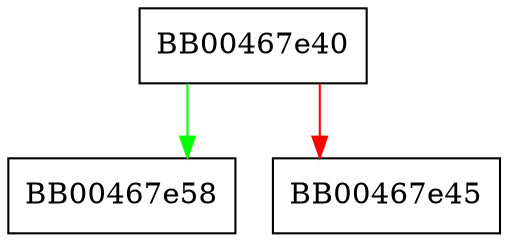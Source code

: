digraph set_cert_ex {
  node [shape="box"];
  graph [splines=ortho];
  BB00467e40 -> BB00467e58 [color="green"];
  BB00467e40 -> BB00467e45 [color="red"];
}